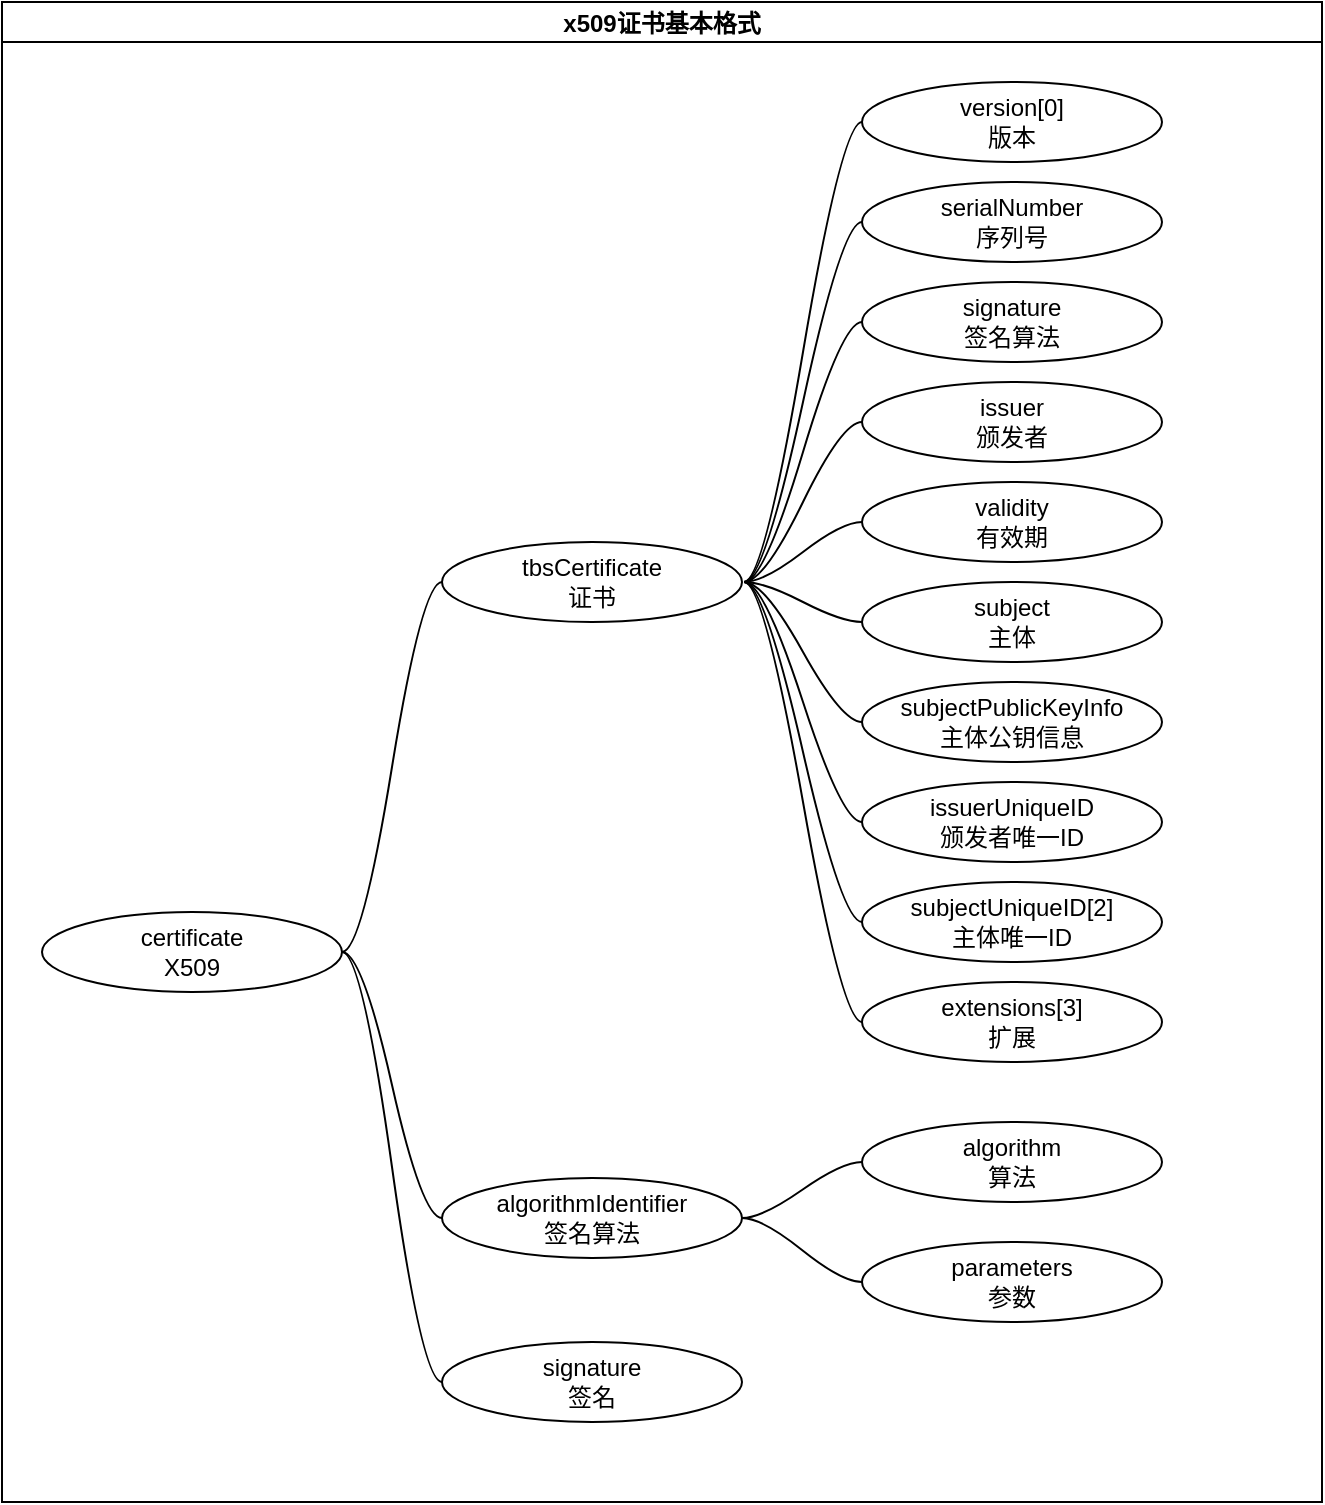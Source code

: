 <mxfile version="24.6.4" type="device">
  <diagram name="第 1 页" id="rJskV3I2e6XMmKrl1cYy">
    <mxGraphModel dx="1678" dy="884" grid="1" gridSize="10" guides="1" tooltips="1" connect="1" arrows="1" fold="1" page="1" pageScale="1" pageWidth="827" pageHeight="1169" math="0" shadow="0">
      <root>
        <mxCell id="0" />
        <mxCell id="1" parent="0" />
        <mxCell id="5E_33ks-HJFamxhAxUlq-3" value="x509证书基本格式" style="swimlane;startSize=20;horizontal=1;containerType=tree;" vertex="1" parent="1">
          <mxGeometry x="10" y="110" width="660" height="750" as="geometry">
            <mxRectangle x="40" y="40" width="90" height="30" as="alternateBounds" />
          </mxGeometry>
        </mxCell>
        <mxCell id="5E_33ks-HJFamxhAxUlq-8" value="certificate&lt;div&gt;X509&lt;/div&gt;" style="ellipse;whiteSpace=wrap;html=1;align=center;treeFolding=1;treeMoving=1;newEdgeStyle={&quot;edgeStyle&quot;:&quot;entityRelationEdgeStyle&quot;,&quot;startArrow&quot;:&quot;none&quot;,&quot;endArrow&quot;:&quot;none&quot;,&quot;segment&quot;:10,&quot;curved&quot;:1,&quot;sourcePerimeterSpacing&quot;:0,&quot;targetPerimeterSpacing&quot;:0};" vertex="1" parent="5E_33ks-HJFamxhAxUlq-3">
          <mxGeometry x="20" y="455" width="150" height="40" as="geometry" />
        </mxCell>
        <mxCell id="5E_33ks-HJFamxhAxUlq-13" value="" style="edgeStyle=entityRelationEdgeStyle;rounded=0;orthogonalLoop=1;jettySize=auto;html=1;startArrow=none;endArrow=none;segment=10;curved=1;sourcePerimeterSpacing=0;targetPerimeterSpacing=0;" edge="1" source="5E_33ks-HJFamxhAxUlq-8" target="5E_33ks-HJFamxhAxUlq-14" parent="5E_33ks-HJFamxhAxUlq-3">
          <mxGeometry relative="1" as="geometry" />
        </mxCell>
        <mxCell id="5E_33ks-HJFamxhAxUlq-14" value="tbsCertificate&lt;div&gt;证书&lt;/div&gt;" style="ellipse;whiteSpace=wrap;html=1;align=center;treeFolding=1;treeMoving=1;newEdgeStyle={&quot;edgeStyle&quot;:&quot;entityRelationEdgeStyle&quot;,&quot;startArrow&quot;:&quot;none&quot;,&quot;endArrow&quot;:&quot;none&quot;,&quot;segment&quot;:10,&quot;curved&quot;:1,&quot;sourcePerimeterSpacing&quot;:0,&quot;targetPerimeterSpacing&quot;:0};" vertex="1" parent="5E_33ks-HJFamxhAxUlq-3">
          <mxGeometry x="220" y="270.0" width="150" height="40" as="geometry" />
        </mxCell>
        <mxCell id="5E_33ks-HJFamxhAxUlq-15" value="" style="edgeStyle=entityRelationEdgeStyle;rounded=0;orthogonalLoop=1;jettySize=auto;html=1;startArrow=none;endArrow=none;segment=10;curved=1;sourcePerimeterSpacing=0;targetPerimeterSpacing=0;" edge="1" source="5E_33ks-HJFamxhAxUlq-8" target="5E_33ks-HJFamxhAxUlq-16" parent="5E_33ks-HJFamxhAxUlq-3">
          <mxGeometry relative="1" as="geometry" />
        </mxCell>
        <mxCell id="5E_33ks-HJFamxhAxUlq-16" value="algorithmIdentifier&lt;div&gt;签名算法&lt;/div&gt;" style="ellipse;whiteSpace=wrap;html=1;align=center;treeFolding=1;treeMoving=1;newEdgeStyle={&quot;edgeStyle&quot;:&quot;entityRelationEdgeStyle&quot;,&quot;startArrow&quot;:&quot;none&quot;,&quot;endArrow&quot;:&quot;none&quot;,&quot;segment&quot;:10,&quot;curved&quot;:1,&quot;sourcePerimeterSpacing&quot;:0,&quot;targetPerimeterSpacing&quot;:0};" vertex="1" parent="5E_33ks-HJFamxhAxUlq-3">
          <mxGeometry x="220" y="588.0" width="150" height="40" as="geometry" />
        </mxCell>
        <mxCell id="5E_33ks-HJFamxhAxUlq-17" value="" style="edgeStyle=entityRelationEdgeStyle;rounded=0;orthogonalLoop=1;jettySize=auto;html=1;startArrow=none;endArrow=none;segment=10;curved=1;sourcePerimeterSpacing=0;targetPerimeterSpacing=0;" edge="1" source="5E_33ks-HJFamxhAxUlq-8" target="5E_33ks-HJFamxhAxUlq-18" parent="5E_33ks-HJFamxhAxUlq-3">
          <mxGeometry relative="1" as="geometry" />
        </mxCell>
        <mxCell id="5E_33ks-HJFamxhAxUlq-18" value="signature&lt;br&gt;&lt;div&gt;签名&lt;/div&gt;" style="ellipse;whiteSpace=wrap;html=1;align=center;treeFolding=1;treeMoving=1;newEdgeStyle={&quot;edgeStyle&quot;:&quot;entityRelationEdgeStyle&quot;,&quot;startArrow&quot;:&quot;none&quot;,&quot;endArrow&quot;:&quot;none&quot;,&quot;segment&quot;:10,&quot;curved&quot;:1,&quot;sourcePerimeterSpacing&quot;:0,&quot;targetPerimeterSpacing&quot;:0};" vertex="1" parent="5E_33ks-HJFamxhAxUlq-3">
          <mxGeometry x="220" y="670.0" width="150" height="40" as="geometry" />
        </mxCell>
        <mxCell id="5E_33ks-HJFamxhAxUlq-23" value="" style="edgeStyle=entityRelationEdgeStyle;rounded=0;orthogonalLoop=1;jettySize=auto;html=1;startArrow=none;endArrow=none;segment=10;curved=1;sourcePerimeterSpacing=0;targetPerimeterSpacing=0;" edge="1" target="5E_33ks-HJFamxhAxUlq-24" parent="5E_33ks-HJFamxhAxUlq-3">
          <mxGeometry relative="1" as="geometry">
            <mxPoint x="371" y="290.0" as="sourcePoint" />
          </mxGeometry>
        </mxCell>
        <mxCell id="5E_33ks-HJFamxhAxUlq-24" value="version[0]&lt;div&gt;版本&lt;/div&gt;" style="ellipse;whiteSpace=wrap;html=1;align=center;treeFolding=1;treeMoving=1;newEdgeStyle={&quot;edgeStyle&quot;:&quot;entityRelationEdgeStyle&quot;,&quot;startArrow&quot;:&quot;none&quot;,&quot;endArrow&quot;:&quot;none&quot;,&quot;segment&quot;:10,&quot;curved&quot;:1,&quot;sourcePerimeterSpacing&quot;:0,&quot;targetPerimeterSpacing&quot;:0};" vertex="1" parent="5E_33ks-HJFamxhAxUlq-3">
          <mxGeometry x="430" y="40.0" width="150" height="40" as="geometry" />
        </mxCell>
        <mxCell id="5E_33ks-HJFamxhAxUlq-25" value="" style="edgeStyle=entityRelationEdgeStyle;rounded=0;orthogonalLoop=1;jettySize=auto;html=1;startArrow=none;endArrow=none;segment=10;curved=1;sourcePerimeterSpacing=0;targetPerimeterSpacing=0;" edge="1" target="5E_33ks-HJFamxhAxUlq-26" parent="5E_33ks-HJFamxhAxUlq-3">
          <mxGeometry relative="1" as="geometry">
            <mxPoint x="371" y="290.0" as="sourcePoint" />
          </mxGeometry>
        </mxCell>
        <mxCell id="5E_33ks-HJFamxhAxUlq-26" value="serialNumber&lt;div&gt;序列号&lt;/div&gt;" style="ellipse;whiteSpace=wrap;html=1;align=center;treeFolding=1;treeMoving=1;newEdgeStyle={&quot;edgeStyle&quot;:&quot;entityRelationEdgeStyle&quot;,&quot;startArrow&quot;:&quot;none&quot;,&quot;endArrow&quot;:&quot;none&quot;,&quot;segment&quot;:10,&quot;curved&quot;:1,&quot;sourcePerimeterSpacing&quot;:0,&quot;targetPerimeterSpacing&quot;:0};" vertex="1" parent="5E_33ks-HJFamxhAxUlq-3">
          <mxGeometry x="430" y="90.0" width="150" height="40" as="geometry" />
        </mxCell>
        <mxCell id="5E_33ks-HJFamxhAxUlq-27" value="" style="edgeStyle=entityRelationEdgeStyle;rounded=0;orthogonalLoop=1;jettySize=auto;html=1;startArrow=none;endArrow=none;segment=10;curved=1;sourcePerimeterSpacing=0;targetPerimeterSpacing=0;" edge="1" target="5E_33ks-HJFamxhAxUlq-28" parent="5E_33ks-HJFamxhAxUlq-3">
          <mxGeometry relative="1" as="geometry">
            <mxPoint x="371" y="290.0" as="sourcePoint" />
          </mxGeometry>
        </mxCell>
        <mxCell id="5E_33ks-HJFamxhAxUlq-28" value="signature&lt;div&gt;签名算法&lt;/div&gt;" style="ellipse;whiteSpace=wrap;html=1;align=center;treeFolding=1;treeMoving=1;newEdgeStyle={&quot;edgeStyle&quot;:&quot;entityRelationEdgeStyle&quot;,&quot;startArrow&quot;:&quot;none&quot;,&quot;endArrow&quot;:&quot;none&quot;,&quot;segment&quot;:10,&quot;curved&quot;:1,&quot;sourcePerimeterSpacing&quot;:0,&quot;targetPerimeterSpacing&quot;:0};" vertex="1" parent="5E_33ks-HJFamxhAxUlq-3">
          <mxGeometry x="430" y="140.0" width="150" height="40" as="geometry" />
        </mxCell>
        <mxCell id="5E_33ks-HJFamxhAxUlq-29" value="" style="edgeStyle=entityRelationEdgeStyle;rounded=0;orthogonalLoop=1;jettySize=auto;html=1;startArrow=none;endArrow=none;segment=10;curved=1;sourcePerimeterSpacing=0;targetPerimeterSpacing=0;" edge="1" target="5E_33ks-HJFamxhAxUlq-30" parent="5E_33ks-HJFamxhAxUlq-3">
          <mxGeometry relative="1" as="geometry">
            <mxPoint x="371" y="290.0" as="sourcePoint" />
          </mxGeometry>
        </mxCell>
        <mxCell id="5E_33ks-HJFamxhAxUlq-30" value="issuer&lt;br&gt;&lt;div&gt;颁发者&lt;/div&gt;" style="ellipse;whiteSpace=wrap;html=1;align=center;treeFolding=1;treeMoving=1;newEdgeStyle={&quot;edgeStyle&quot;:&quot;entityRelationEdgeStyle&quot;,&quot;startArrow&quot;:&quot;none&quot;,&quot;endArrow&quot;:&quot;none&quot;,&quot;segment&quot;:10,&quot;curved&quot;:1,&quot;sourcePerimeterSpacing&quot;:0,&quot;targetPerimeterSpacing&quot;:0};" vertex="1" parent="5E_33ks-HJFamxhAxUlq-3">
          <mxGeometry x="430" y="190.0" width="150" height="40" as="geometry" />
        </mxCell>
        <mxCell id="5E_33ks-HJFamxhAxUlq-31" value="" style="edgeStyle=entityRelationEdgeStyle;rounded=0;orthogonalLoop=1;jettySize=auto;html=1;startArrow=none;endArrow=none;segment=10;curved=1;sourcePerimeterSpacing=0;targetPerimeterSpacing=0;" edge="1" target="5E_33ks-HJFamxhAxUlq-32" parent="5E_33ks-HJFamxhAxUlq-3">
          <mxGeometry relative="1" as="geometry">
            <mxPoint x="371" y="290.0" as="sourcePoint" />
          </mxGeometry>
        </mxCell>
        <mxCell id="5E_33ks-HJFamxhAxUlq-32" value="&lt;div&gt;validity&lt;/div&gt;有效期" style="ellipse;whiteSpace=wrap;html=1;align=center;treeFolding=1;treeMoving=1;newEdgeStyle={&quot;edgeStyle&quot;:&quot;entityRelationEdgeStyle&quot;,&quot;startArrow&quot;:&quot;none&quot;,&quot;endArrow&quot;:&quot;none&quot;,&quot;segment&quot;:10,&quot;curved&quot;:1,&quot;sourcePerimeterSpacing&quot;:0,&quot;targetPerimeterSpacing&quot;:0};" vertex="1" parent="5E_33ks-HJFamxhAxUlq-3">
          <mxGeometry x="430" y="240.0" width="150" height="40" as="geometry" />
        </mxCell>
        <mxCell id="5E_33ks-HJFamxhAxUlq-33" value="" style="edgeStyle=entityRelationEdgeStyle;rounded=0;orthogonalLoop=1;jettySize=auto;html=1;startArrow=none;endArrow=none;segment=10;curved=1;sourcePerimeterSpacing=0;targetPerimeterSpacing=0;" edge="1" target="5E_33ks-HJFamxhAxUlq-34" parent="5E_33ks-HJFamxhAxUlq-3">
          <mxGeometry relative="1" as="geometry">
            <mxPoint x="371" y="290.0" as="sourcePoint" />
          </mxGeometry>
        </mxCell>
        <mxCell id="5E_33ks-HJFamxhAxUlq-34" value="subject&lt;br&gt;&lt;div&gt;主体&lt;/div&gt;" style="ellipse;whiteSpace=wrap;html=1;align=center;treeFolding=1;treeMoving=1;newEdgeStyle={&quot;edgeStyle&quot;:&quot;entityRelationEdgeStyle&quot;,&quot;startArrow&quot;:&quot;none&quot;,&quot;endArrow&quot;:&quot;none&quot;,&quot;segment&quot;:10,&quot;curved&quot;:1,&quot;sourcePerimeterSpacing&quot;:0,&quot;targetPerimeterSpacing&quot;:0};" vertex="1" parent="5E_33ks-HJFamxhAxUlq-3">
          <mxGeometry x="430" y="290.0" width="150" height="40" as="geometry" />
        </mxCell>
        <mxCell id="5E_33ks-HJFamxhAxUlq-35" value="" style="edgeStyle=entityRelationEdgeStyle;rounded=0;orthogonalLoop=1;jettySize=auto;html=1;startArrow=none;endArrow=none;segment=10;curved=1;sourcePerimeterSpacing=0;targetPerimeterSpacing=0;" edge="1" target="5E_33ks-HJFamxhAxUlq-36" parent="5E_33ks-HJFamxhAxUlq-3">
          <mxGeometry relative="1" as="geometry">
            <mxPoint x="371" y="290.0" as="sourcePoint" />
          </mxGeometry>
        </mxCell>
        <mxCell id="5E_33ks-HJFamxhAxUlq-36" value="subjectPublicKeyInfo&lt;br&gt;&lt;div&gt;主体公钥信息&lt;/div&gt;" style="ellipse;whiteSpace=wrap;html=1;align=center;treeFolding=1;treeMoving=1;newEdgeStyle={&quot;edgeStyle&quot;:&quot;entityRelationEdgeStyle&quot;,&quot;startArrow&quot;:&quot;none&quot;,&quot;endArrow&quot;:&quot;none&quot;,&quot;segment&quot;:10,&quot;curved&quot;:1,&quot;sourcePerimeterSpacing&quot;:0,&quot;targetPerimeterSpacing&quot;:0};" vertex="1" parent="5E_33ks-HJFamxhAxUlq-3">
          <mxGeometry x="430" y="340" width="150" height="40" as="geometry" />
        </mxCell>
        <mxCell id="5E_33ks-HJFamxhAxUlq-37" value="" style="edgeStyle=entityRelationEdgeStyle;rounded=0;orthogonalLoop=1;jettySize=auto;html=1;startArrow=none;endArrow=none;segment=10;curved=1;sourcePerimeterSpacing=0;targetPerimeterSpacing=0;" edge="1" target="5E_33ks-HJFamxhAxUlq-38" parent="5E_33ks-HJFamxhAxUlq-3">
          <mxGeometry relative="1" as="geometry">
            <mxPoint x="371" y="290.0" as="sourcePoint" />
          </mxGeometry>
        </mxCell>
        <mxCell id="5E_33ks-HJFamxhAxUlq-38" value="issuerUniqueID&lt;br&gt;&lt;div&gt;颁发者唯一ID&lt;/div&gt;" style="ellipse;whiteSpace=wrap;html=1;align=center;treeFolding=1;treeMoving=1;newEdgeStyle={&quot;edgeStyle&quot;:&quot;entityRelationEdgeStyle&quot;,&quot;startArrow&quot;:&quot;none&quot;,&quot;endArrow&quot;:&quot;none&quot;,&quot;segment&quot;:10,&quot;curved&quot;:1,&quot;sourcePerimeterSpacing&quot;:0,&quot;targetPerimeterSpacing&quot;:0};" vertex="1" parent="5E_33ks-HJFamxhAxUlq-3">
          <mxGeometry x="430" y="390.0" width="150" height="40" as="geometry" />
        </mxCell>
        <mxCell id="5E_33ks-HJFamxhAxUlq-39" value="" style="edgeStyle=entityRelationEdgeStyle;rounded=0;orthogonalLoop=1;jettySize=auto;html=1;startArrow=none;endArrow=none;segment=10;curved=1;sourcePerimeterSpacing=0;targetPerimeterSpacing=0;" edge="1" target="5E_33ks-HJFamxhAxUlq-40" parent="5E_33ks-HJFamxhAxUlq-3">
          <mxGeometry relative="1" as="geometry">
            <mxPoint x="371" y="290.0" as="sourcePoint" />
          </mxGeometry>
        </mxCell>
        <mxCell id="5E_33ks-HJFamxhAxUlq-40" value="subjectUniqueID[2]&lt;br&gt;&lt;div&gt;主体唯一ID&lt;/div&gt;" style="ellipse;whiteSpace=wrap;html=1;align=center;treeFolding=1;treeMoving=1;newEdgeStyle={&quot;edgeStyle&quot;:&quot;entityRelationEdgeStyle&quot;,&quot;startArrow&quot;:&quot;none&quot;,&quot;endArrow&quot;:&quot;none&quot;,&quot;segment&quot;:10,&quot;curved&quot;:1,&quot;sourcePerimeterSpacing&quot;:0,&quot;targetPerimeterSpacing&quot;:0};" vertex="1" parent="5E_33ks-HJFamxhAxUlq-3">
          <mxGeometry x="430" y="440.0" width="150" height="40" as="geometry" />
        </mxCell>
        <mxCell id="5E_33ks-HJFamxhAxUlq-41" value="" style="edgeStyle=entityRelationEdgeStyle;rounded=0;orthogonalLoop=1;jettySize=auto;html=1;startArrow=none;endArrow=none;segment=10;curved=1;sourcePerimeterSpacing=0;targetPerimeterSpacing=0;" edge="1" target="5E_33ks-HJFamxhAxUlq-42" parent="5E_33ks-HJFamxhAxUlq-3">
          <mxGeometry relative="1" as="geometry">
            <mxPoint x="371" y="290.0" as="sourcePoint" />
          </mxGeometry>
        </mxCell>
        <mxCell id="5E_33ks-HJFamxhAxUlq-42" value="extensions[3]&lt;br&gt;&lt;div&gt;扩展&lt;/div&gt;" style="ellipse;whiteSpace=wrap;html=1;align=center;treeFolding=1;treeMoving=1;newEdgeStyle={&quot;edgeStyle&quot;:&quot;entityRelationEdgeStyle&quot;,&quot;startArrow&quot;:&quot;none&quot;,&quot;endArrow&quot;:&quot;none&quot;,&quot;segment&quot;:10,&quot;curved&quot;:1,&quot;sourcePerimeterSpacing&quot;:0,&quot;targetPerimeterSpacing&quot;:0};" vertex="1" parent="5E_33ks-HJFamxhAxUlq-3">
          <mxGeometry x="430" y="490.0" width="150" height="40" as="geometry" />
        </mxCell>
        <mxCell id="5E_33ks-HJFamxhAxUlq-51" value="" style="edgeStyle=entityRelationEdgeStyle;rounded=0;orthogonalLoop=1;jettySize=auto;html=1;startArrow=none;endArrow=none;segment=10;curved=1;sourcePerimeterSpacing=0;targetPerimeterSpacing=0;" edge="1" target="5E_33ks-HJFamxhAxUlq-52" source="5E_33ks-HJFamxhAxUlq-16" parent="5E_33ks-HJFamxhAxUlq-3">
          <mxGeometry relative="1" as="geometry">
            <mxPoint x="180" y="585" as="sourcePoint" />
          </mxGeometry>
        </mxCell>
        <mxCell id="5E_33ks-HJFamxhAxUlq-52" value="algorithm&lt;div&gt;算法&lt;/div&gt;" style="ellipse;whiteSpace=wrap;html=1;align=center;treeFolding=1;treeMoving=1;newEdgeStyle={&quot;edgeStyle&quot;:&quot;entityRelationEdgeStyle&quot;,&quot;startArrow&quot;:&quot;none&quot;,&quot;endArrow&quot;:&quot;none&quot;,&quot;segment&quot;:10,&quot;curved&quot;:1,&quot;sourcePerimeterSpacing&quot;:0,&quot;targetPerimeterSpacing&quot;:0};" vertex="1" parent="5E_33ks-HJFamxhAxUlq-3">
          <mxGeometry x="430" y="560.0" width="150" height="40" as="geometry" />
        </mxCell>
        <mxCell id="5E_33ks-HJFamxhAxUlq-53" value="" style="edgeStyle=entityRelationEdgeStyle;rounded=0;orthogonalLoop=1;jettySize=auto;html=1;startArrow=none;endArrow=none;segment=10;curved=1;sourcePerimeterSpacing=0;targetPerimeterSpacing=0;" edge="1" target="5E_33ks-HJFamxhAxUlq-54" source="5E_33ks-HJFamxhAxUlq-16" parent="5E_33ks-HJFamxhAxUlq-3">
          <mxGeometry relative="1" as="geometry">
            <mxPoint x="180" y="585" as="sourcePoint" />
          </mxGeometry>
        </mxCell>
        <mxCell id="5E_33ks-HJFamxhAxUlq-54" value="parameters&lt;div&gt;参数&lt;/div&gt;" style="ellipse;whiteSpace=wrap;html=1;align=center;treeFolding=1;treeMoving=1;newEdgeStyle={&quot;edgeStyle&quot;:&quot;entityRelationEdgeStyle&quot;,&quot;startArrow&quot;:&quot;none&quot;,&quot;endArrow&quot;:&quot;none&quot;,&quot;segment&quot;:10,&quot;curved&quot;:1,&quot;sourcePerimeterSpacing&quot;:0,&quot;targetPerimeterSpacing&quot;:0};" vertex="1" parent="5E_33ks-HJFamxhAxUlq-3">
          <mxGeometry x="430" y="620" width="150" height="40" as="geometry" />
        </mxCell>
      </root>
    </mxGraphModel>
  </diagram>
</mxfile>
